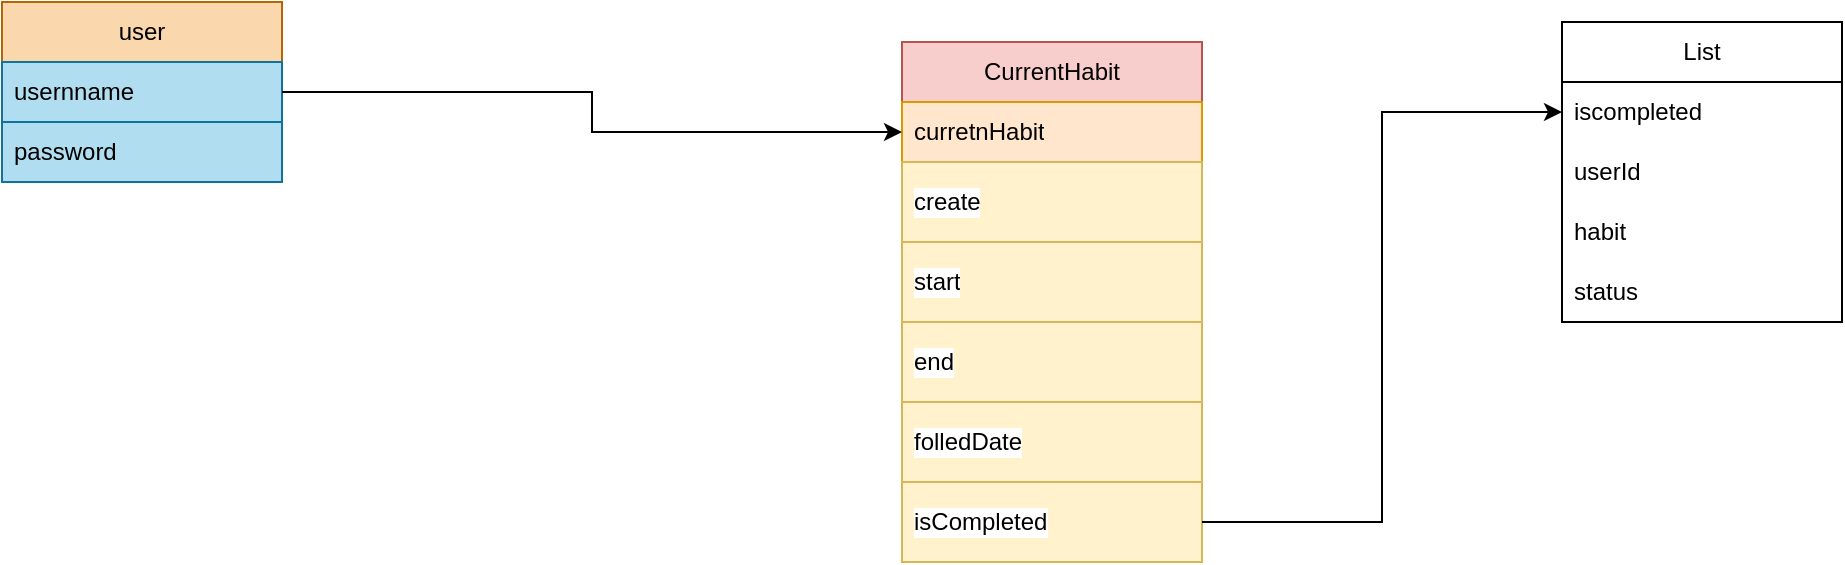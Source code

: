 <mxfile version="27.1.1">
  <diagram name="Page-1" id="RigDh8Uwa96Q8OAN-fI5">
    <mxGraphModel dx="796" dy="518" grid="1" gridSize="10" guides="1" tooltips="1" connect="1" arrows="1" fold="1" page="1" pageScale="1" pageWidth="1200" pageHeight="1600" math="0" shadow="0">
      <root>
        <mxCell id="0" />
        <mxCell id="1" parent="0" />
        <mxCell id="pgOe4GndRoFD-RAouzuu-1" value="user" style="swimlane;fontStyle=0;childLayout=stackLayout;horizontal=1;startSize=30;horizontalStack=0;resizeParent=1;resizeParentMax=0;resizeLast=0;collapsible=1;marginBottom=0;whiteSpace=wrap;html=1;labelBackgroundColor=none;fillColor=#fad7ac;strokeColor=#b46504;" parent="1" vertex="1">
          <mxGeometry x="20" y="190" width="140" height="90" as="geometry" />
        </mxCell>
        <mxCell id="pgOe4GndRoFD-RAouzuu-2" value="usernname" style="text;strokeColor=#10739e;fillColor=#b1ddf0;align=left;verticalAlign=middle;spacingLeft=4;spacingRight=4;overflow=hidden;points=[[0,0.5],[1,0.5]];portConstraint=eastwest;rotatable=0;whiteSpace=wrap;html=1;" parent="pgOe4GndRoFD-RAouzuu-1" vertex="1">
          <mxGeometry y="30" width="140" height="30" as="geometry" />
        </mxCell>
        <mxCell id="pgOe4GndRoFD-RAouzuu-3" value="password" style="text;strokeColor=#10739e;fillColor=#b1ddf0;align=left;verticalAlign=middle;spacingLeft=4;spacingRight=4;overflow=hidden;points=[[0,0.5],[1,0.5]];portConstraint=eastwest;rotatable=0;whiteSpace=wrap;html=1;" parent="pgOe4GndRoFD-RAouzuu-1" vertex="1">
          <mxGeometry y="60" width="140" height="30" as="geometry" />
        </mxCell>
        <mxCell id="pgOe4GndRoFD-RAouzuu-6" value="CurrentHabit" style="swimlane;fontStyle=0;childLayout=stackLayout;horizontal=1;startSize=30;horizontalStack=0;resizeParent=1;resizeParentMax=0;resizeLast=0;collapsible=1;marginBottom=0;whiteSpace=wrap;html=1;fillColor=#f8cecc;strokeColor=#b85450;glass=0;swimlaneLine=1;" parent="1" vertex="1">
          <mxGeometry x="470" y="210" width="150" height="260" as="geometry" />
        </mxCell>
        <mxCell id="pgOe4GndRoFD-RAouzuu-8" value="curretnHabit" style="text;strokeColor=#d79b00;fillColor=#ffe6cc;align=left;verticalAlign=middle;spacingLeft=4;spacingRight=4;overflow=hidden;points=[[0,0.5],[1,0.5]];portConstraint=eastwest;rotatable=0;whiteSpace=wrap;html=1;" parent="pgOe4GndRoFD-RAouzuu-6" vertex="1">
          <mxGeometry y="30" width="150" height="30" as="geometry" />
        </mxCell>
        <mxCell id="pgOe4GndRoFD-RAouzuu-9" value="create" style="text;strokeColor=#d6b656;fillColor=#fff2cc;align=left;verticalAlign=middle;spacingLeft=4;spacingRight=4;overflow=hidden;points=[[0,0.5],[1,0.5]];portConstraint=eastwest;rotatable=0;whiteSpace=wrap;html=1;labelBackgroundColor=default;" parent="pgOe4GndRoFD-RAouzuu-6" vertex="1">
          <mxGeometry y="60" width="150" height="40" as="geometry" />
        </mxCell>
        <mxCell id="pgOe4GndRoFD-RAouzuu-12" value="start" style="text;strokeColor=#d6b656;fillColor=#fff2cc;align=left;verticalAlign=middle;spacingLeft=4;spacingRight=4;overflow=hidden;points=[[0,0.5],[1,0.5]];portConstraint=eastwest;rotatable=0;whiteSpace=wrap;html=1;labelBackgroundColor=default;" parent="pgOe4GndRoFD-RAouzuu-6" vertex="1">
          <mxGeometry y="100" width="150" height="40" as="geometry" />
        </mxCell>
        <mxCell id="pgOe4GndRoFD-RAouzuu-13" value="end" style="text;strokeColor=#d6b656;fillColor=#fff2cc;align=left;verticalAlign=middle;spacingLeft=4;spacingRight=4;overflow=hidden;points=[[0,0.5],[1,0.5]];portConstraint=eastwest;rotatable=0;whiteSpace=wrap;html=1;labelBackgroundColor=default;" parent="pgOe4GndRoFD-RAouzuu-6" vertex="1">
          <mxGeometry y="140" width="150" height="40" as="geometry" />
        </mxCell>
        <mxCell id="pgOe4GndRoFD-RAouzuu-14" value="folledDate" style="text;strokeColor=#d6b656;fillColor=#fff2cc;align=left;verticalAlign=middle;spacingLeft=4;spacingRight=4;overflow=hidden;points=[[0,0.5],[1,0.5]];portConstraint=eastwest;rotatable=0;whiteSpace=wrap;html=1;labelBackgroundColor=default;" parent="pgOe4GndRoFD-RAouzuu-6" vertex="1">
          <mxGeometry y="180" width="150" height="40" as="geometry" />
        </mxCell>
        <mxCell id="pgOe4GndRoFD-RAouzuu-16" value="isCompleted" style="text;strokeColor=#d6b656;fillColor=#fff2cc;align=left;verticalAlign=middle;spacingLeft=4;spacingRight=4;overflow=hidden;points=[[0,0.5],[1,0.5]];portConstraint=eastwest;rotatable=0;whiteSpace=wrap;html=1;labelBackgroundColor=default;" parent="pgOe4GndRoFD-RAouzuu-6" vertex="1">
          <mxGeometry y="220" width="150" height="40" as="geometry" />
        </mxCell>
        <mxCell id="pgOe4GndRoFD-RAouzuu-11" style="edgeStyle=orthogonalEdgeStyle;rounded=0;orthogonalLoop=1;jettySize=auto;html=1;exitX=1;exitY=0.5;exitDx=0;exitDy=0;entryX=0;entryY=0.5;entryDx=0;entryDy=0;" parent="1" source="pgOe4GndRoFD-RAouzuu-2" target="pgOe4GndRoFD-RAouzuu-8" edge="1">
          <mxGeometry relative="1" as="geometry" />
        </mxCell>
        <mxCell id="pgOe4GndRoFD-RAouzuu-17" value="List" style="swimlane;fontStyle=0;childLayout=stackLayout;horizontal=1;startSize=30;horizontalStack=0;resizeParent=1;resizeParentMax=0;resizeLast=0;collapsible=1;marginBottom=0;whiteSpace=wrap;html=1;" parent="1" vertex="1">
          <mxGeometry x="800" y="200" width="140" height="150" as="geometry" />
        </mxCell>
        <mxCell id="pgOe4GndRoFD-RAouzuu-18" value="iscompleted" style="text;strokeColor=none;fillColor=none;align=left;verticalAlign=middle;spacingLeft=4;spacingRight=4;overflow=hidden;points=[[0,0.5],[1,0.5]];portConstraint=eastwest;rotatable=0;whiteSpace=wrap;html=1;" parent="pgOe4GndRoFD-RAouzuu-17" vertex="1">
          <mxGeometry y="30" width="140" height="30" as="geometry" />
        </mxCell>
        <mxCell id="pgOe4GndRoFD-RAouzuu-21" value="userId" style="text;strokeColor=none;fillColor=none;align=left;verticalAlign=middle;spacingLeft=4;spacingRight=4;overflow=hidden;points=[[0,0.5],[1,0.5]];portConstraint=eastwest;rotatable=0;whiteSpace=wrap;html=1;" parent="pgOe4GndRoFD-RAouzuu-17" vertex="1">
          <mxGeometry y="60" width="140" height="30" as="geometry" />
        </mxCell>
        <mxCell id="pgOe4GndRoFD-RAouzuu-19" value="habit" style="text;strokeColor=none;fillColor=none;align=left;verticalAlign=middle;spacingLeft=4;spacingRight=4;overflow=hidden;points=[[0,0.5],[1,0.5]];portConstraint=eastwest;rotatable=0;whiteSpace=wrap;html=1;" parent="pgOe4GndRoFD-RAouzuu-17" vertex="1">
          <mxGeometry y="90" width="140" height="30" as="geometry" />
        </mxCell>
        <mxCell id="pgOe4GndRoFD-RAouzuu-20" value="status" style="text;strokeColor=none;fillColor=none;align=left;verticalAlign=middle;spacingLeft=4;spacingRight=4;overflow=hidden;points=[[0,0.5],[1,0.5]];portConstraint=eastwest;rotatable=0;whiteSpace=wrap;html=1;" parent="pgOe4GndRoFD-RAouzuu-17" vertex="1">
          <mxGeometry y="120" width="140" height="30" as="geometry" />
        </mxCell>
        <mxCell id="pgOe4GndRoFD-RAouzuu-22" style="edgeStyle=orthogonalEdgeStyle;rounded=0;orthogonalLoop=1;jettySize=auto;html=1;" parent="1" source="pgOe4GndRoFD-RAouzuu-16" target="pgOe4GndRoFD-RAouzuu-18" edge="1">
          <mxGeometry relative="1" as="geometry" />
        </mxCell>
      </root>
    </mxGraphModel>
  </diagram>
</mxfile>
